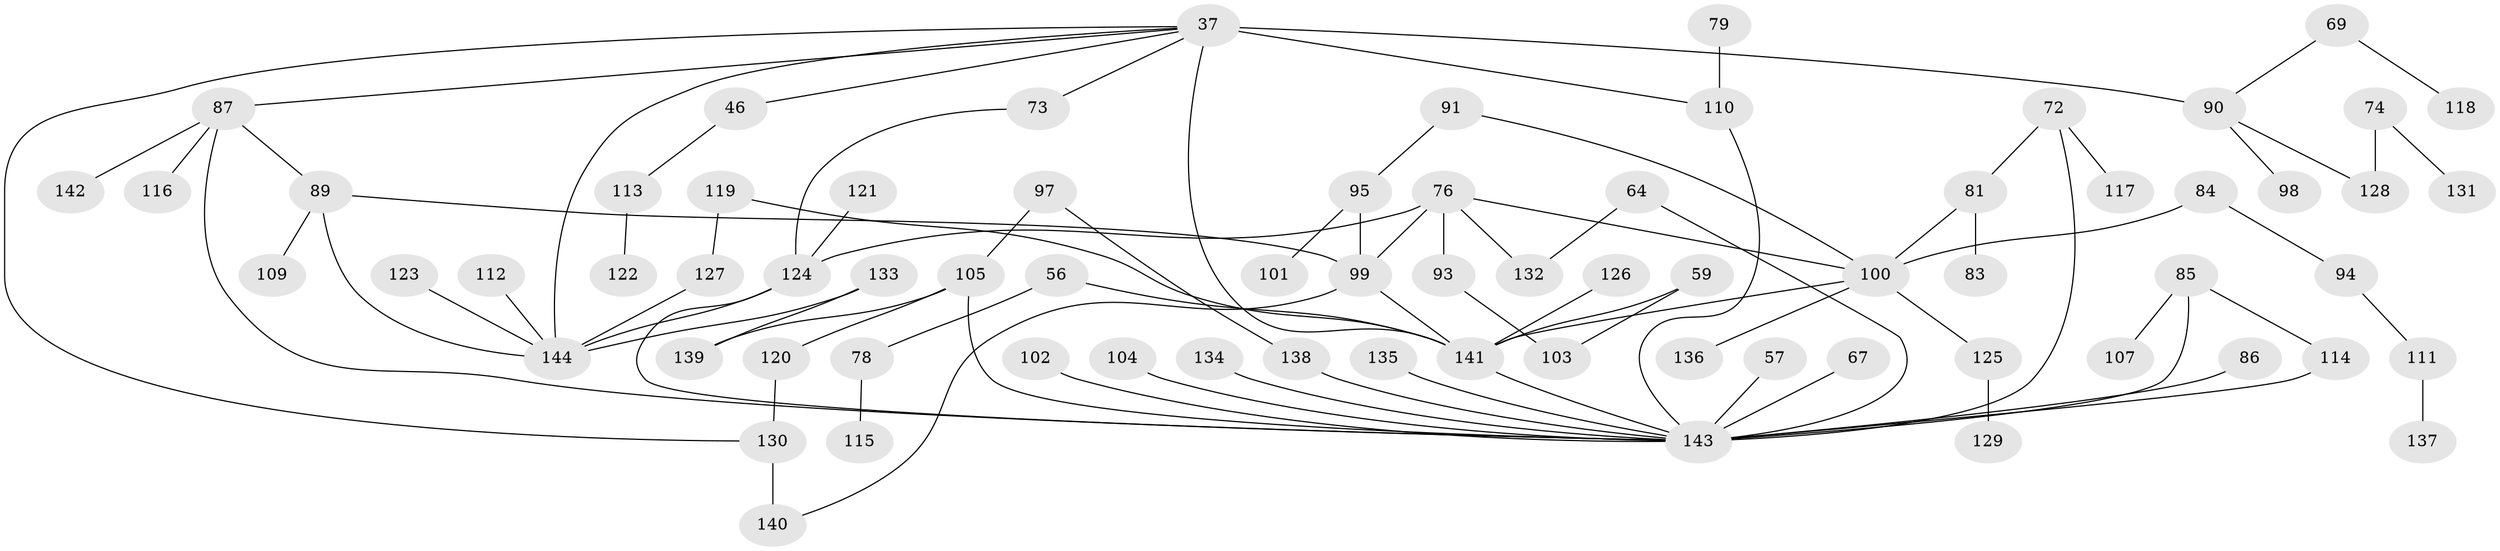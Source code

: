 // original degree distribution, {5: 0.0625, 8: 0.006944444444444444, 2: 0.3888888888888889, 4: 0.05555555555555555, 3: 0.24305555555555555, 6: 0.020833333333333332, 1: 0.2222222222222222}
// Generated by graph-tools (version 1.1) at 2025/42/03/09/25 04:42:26]
// undirected, 72 vertices, 89 edges
graph export_dot {
graph [start="1"]
  node [color=gray90,style=filled];
  37 [super="+28+3"];
  46;
  56;
  57;
  59;
  64;
  67;
  69 [super="+29"];
  72 [super="+63+43"];
  73 [super="+13"];
  74;
  76 [super="+25+60"];
  78;
  79;
  81;
  83;
  84;
  85 [super="+8"];
  86 [super="+75"];
  87 [super="+27+5+31+36+68"];
  89;
  90 [super="+16"];
  91;
  93;
  94;
  95;
  97 [super="+58+77"];
  98;
  99;
  100 [super="+80+82"];
  101;
  102;
  103;
  104;
  105 [super="+42+71"];
  107;
  109;
  110 [super="+47"];
  111;
  112;
  113;
  114 [super="+45"];
  115;
  116;
  117;
  118;
  119 [super="+9+33+61"];
  120;
  121;
  122;
  123;
  124 [super="+66"];
  125;
  126 [super="+38+52"];
  127;
  128 [super="+54"];
  129;
  130 [super="+92"];
  131;
  132;
  133;
  134;
  135;
  136;
  137;
  138;
  139;
  140;
  141 [super="+32+88"];
  142;
  143 [super="+18+65+96+108"];
  144 [super="+19+23+106"];
  37 -- 90 [weight=3];
  37 -- 46;
  37 -- 130;
  37 -- 87;
  37 -- 73;
  37 -- 141 [weight=2];
  37 -- 110;
  37 -- 144;
  46 -- 113;
  56 -- 78;
  56 -- 141;
  57 -- 143;
  59 -- 103;
  59 -- 141;
  64 -- 132;
  64 -- 143;
  67 -- 143;
  69 -- 90;
  69 -- 118;
  72 -- 81;
  72 -- 117;
  72 -- 143 [weight=3];
  73 -- 124;
  74 -- 131;
  74 -- 128;
  76 -- 132;
  76 -- 99;
  76 -- 93;
  76 -- 124;
  76 -- 100;
  78 -- 115;
  79 -- 110;
  81 -- 83;
  81 -- 100;
  84 -- 94;
  84 -- 100;
  85 -- 107;
  85 -- 114 [weight=2];
  85 -- 143 [weight=2];
  86 -- 143 [weight=3];
  87 -- 142;
  87 -- 116;
  87 -- 143;
  87 -- 89;
  89 -- 99;
  89 -- 109;
  89 -- 144;
  90 -- 98;
  90 -- 128;
  91 -- 95;
  91 -- 100;
  93 -- 103;
  94 -- 111;
  95 -- 101;
  95 -- 99;
  97 -- 138;
  97 -- 105;
  99 -- 141;
  99 -- 140;
  100 -- 125;
  100 -- 141;
  100 -- 136;
  102 -- 143;
  104 -- 143;
  105 -- 120;
  105 -- 139;
  105 -- 143;
  110 -- 143;
  111 -- 137;
  112 -- 144;
  113 -- 122;
  114 -- 143;
  119 -- 127;
  119 -- 141;
  120 -- 130;
  121 -- 124;
  123 -- 144;
  124 -- 143 [weight=2];
  124 -- 144 [weight=2];
  125 -- 129;
  126 -- 141 [weight=3];
  127 -- 144;
  130 -- 140 [weight=2];
  133 -- 139;
  133 -- 144;
  134 -- 143;
  135 -- 143;
  138 -- 143;
  141 -- 143 [weight=2];
}
